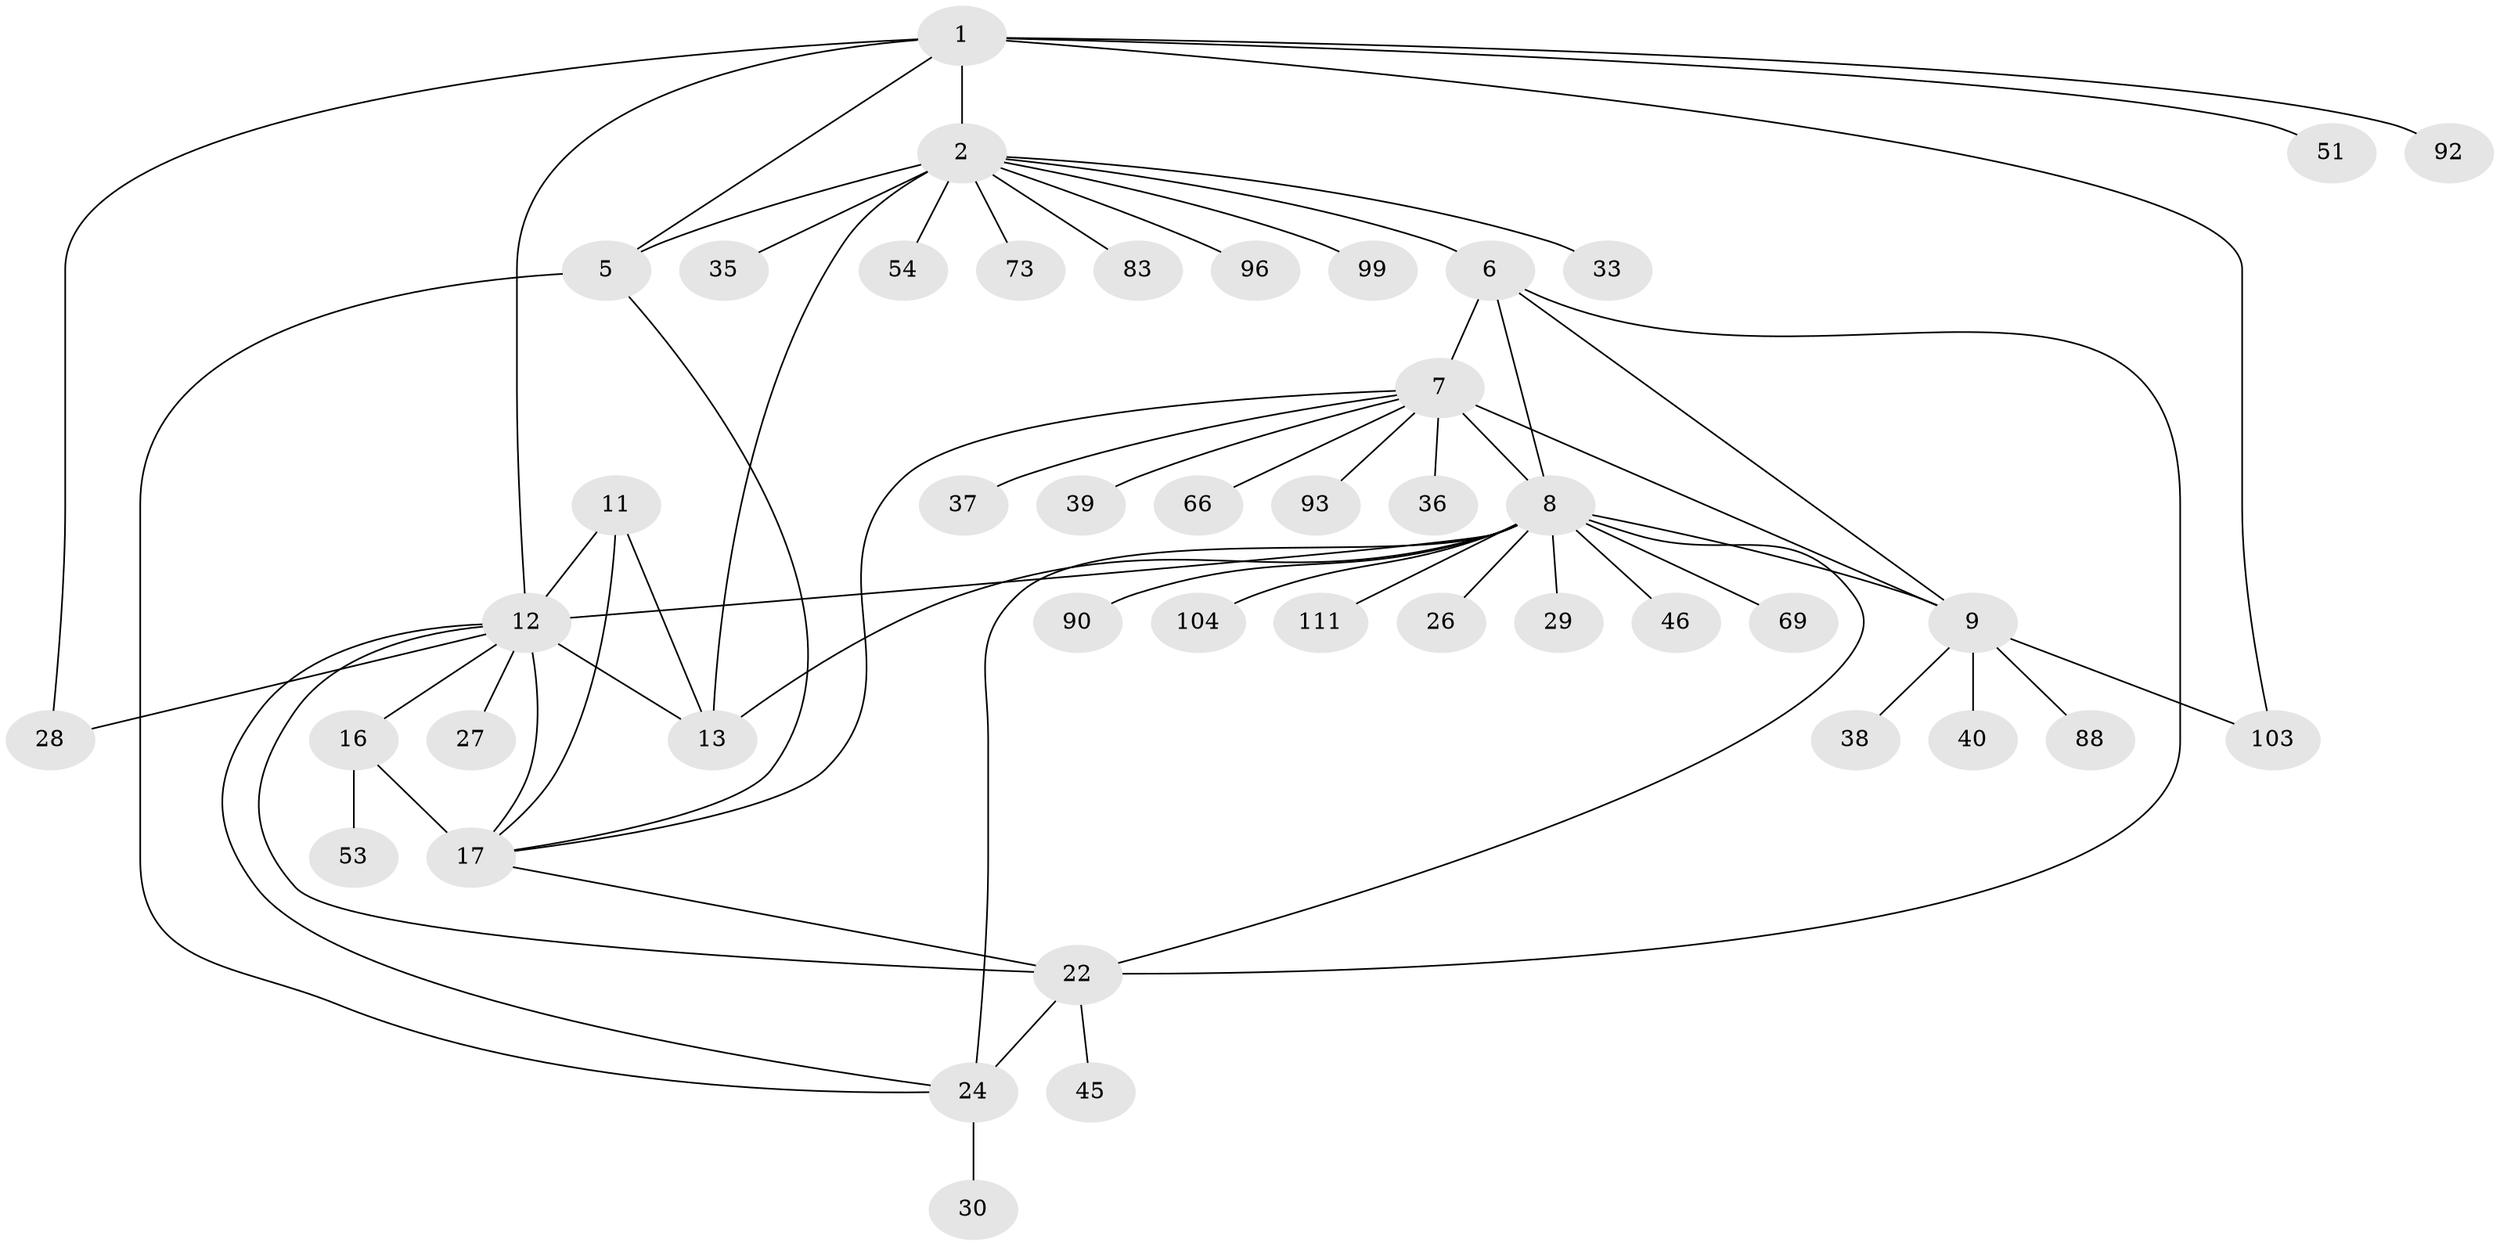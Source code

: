 // original degree distribution, {11: 0.026785714285714284, 8: 0.0625, 5: 0.017857142857142856, 10: 0.03571428571428571, 7: 0.008928571428571428, 6: 0.05357142857142857, 12: 0.008928571428571428, 4: 0.008928571428571428, 1: 0.5982142857142857, 3: 0.026785714285714284, 2: 0.15178571428571427}
// Generated by graph-tools (version 1.1) at 2025/19/03/04/25 18:19:49]
// undirected, 44 vertices, 63 edges
graph export_dot {
graph [start="1"]
  node [color=gray90,style=filled];
  1 [super="+60+72"];
  2 [super="+3"];
  5 [super="+65+79+101+58"];
  6 [super="+87+67"];
  7 [super="+10+84"];
  8 [super="+21"];
  9;
  11;
  12 [super="+31+44+23+15+109"];
  13 [super="+14"];
  16 [super="+64+94+18"];
  17 [super="+19+71+95"];
  22 [super="+49+25+34+74+91+77"];
  24 [super="+52+61"];
  26;
  27;
  28 [super="+47+43"];
  29;
  30;
  33 [super="+59"];
  35;
  36 [super="+89"];
  37;
  38;
  39 [super="+41"];
  40;
  45 [super="+68"];
  46;
  51;
  53;
  54;
  66;
  69;
  73;
  83;
  88;
  90;
  92;
  93;
  96;
  99;
  103;
  104;
  111;
  1 -- 2 [weight=3];
  1 -- 5;
  1 -- 12;
  1 -- 51;
  1 -- 92;
  1 -- 103;
  1 -- 28;
  2 -- 5 [weight=3];
  2 -- 33;
  2 -- 35;
  2 -- 54;
  2 -- 73;
  2 -- 96;
  2 -- 99;
  2 -- 6;
  2 -- 13;
  2 -- 83;
  5 -- 17;
  5 -- 24;
  6 -- 7 [weight=2];
  6 -- 8;
  6 -- 9;
  6 -- 22;
  7 -- 8 [weight=2];
  7 -- 9 [weight=2];
  7 -- 66;
  7 -- 36;
  7 -- 37;
  7 -- 39;
  7 -- 93;
  7 -- 17;
  8 -- 9;
  8 -- 12 [weight=2];
  8 -- 26;
  8 -- 69;
  8 -- 90;
  8 -- 104;
  8 -- 111;
  8 -- 13;
  8 -- 22 [weight=2];
  8 -- 24;
  8 -- 29;
  8 -- 46;
  9 -- 38;
  9 -- 40;
  9 -- 88;
  9 -- 103;
  11 -- 12 [weight=2];
  11 -- 13 [weight=2];
  11 -- 17;
  12 -- 13 [weight=4];
  12 -- 28;
  12 -- 16;
  12 -- 17;
  12 -- 22 [weight=2];
  12 -- 24;
  12 -- 27;
  16 -- 17 [weight=6];
  16 -- 53;
  17 -- 22;
  22 -- 24 [weight=2];
  22 -- 45;
  24 -- 30;
}
